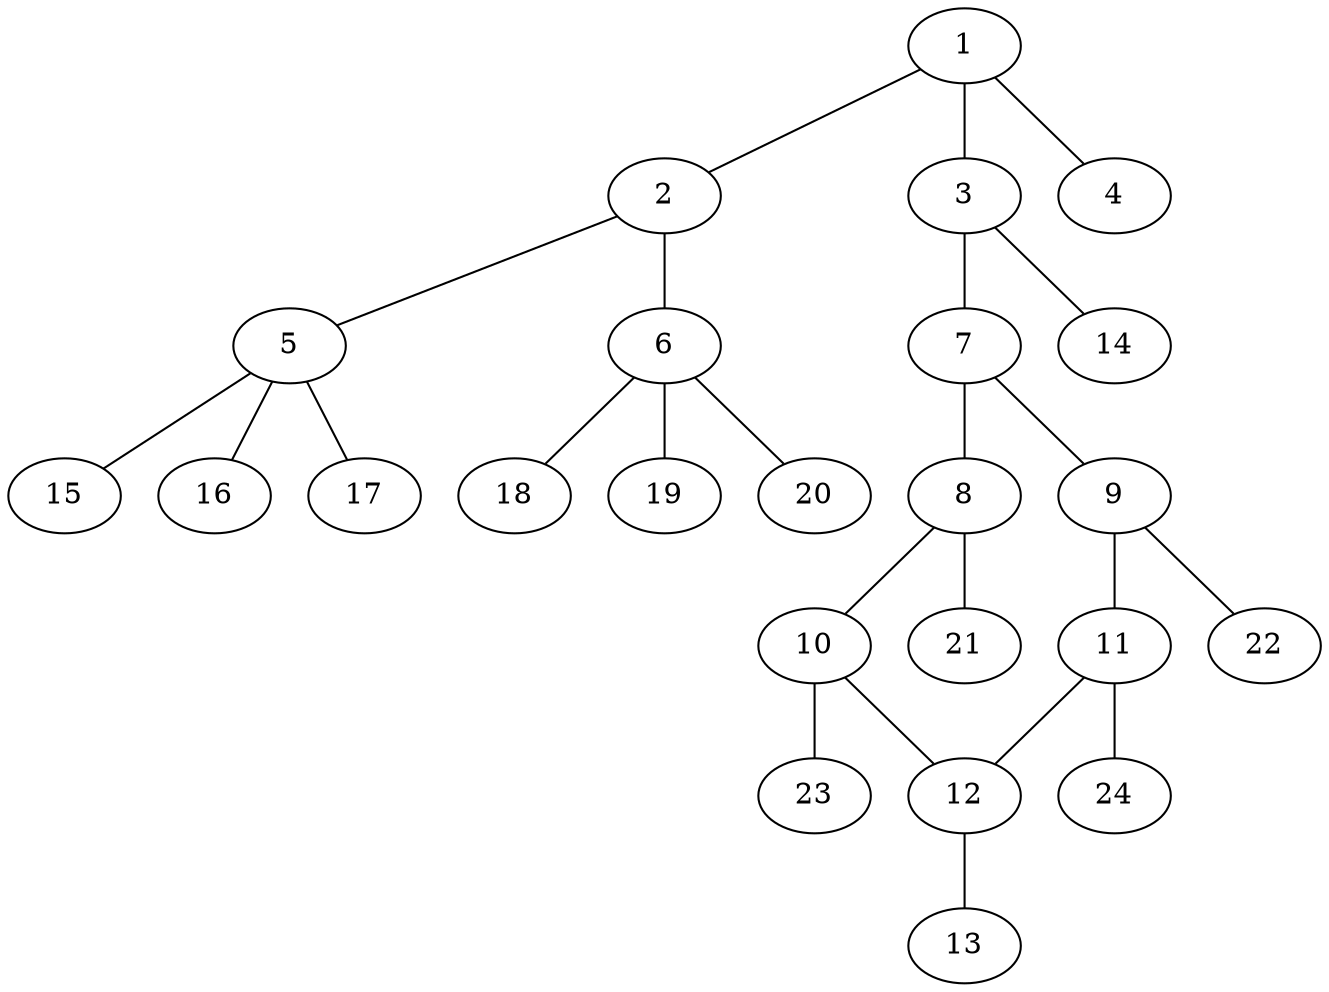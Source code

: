 graph molecule_3538 {
	1	 [chem=C];
	2	 [chem=N];
	1 -- 2	 [valence=1];
	3	 [chem=N];
	1 -- 3	 [valence=1];
	4	 [chem=O];
	1 -- 4	 [valence=2];
	5	 [chem=C];
	2 -- 5	 [valence=1];
	6	 [chem=C];
	2 -- 6	 [valence=1];
	7	 [chem=C];
	3 -- 7	 [valence=1];
	14	 [chem=H];
	3 -- 14	 [valence=1];
	15	 [chem=H];
	5 -- 15	 [valence=1];
	16	 [chem=H];
	5 -- 16	 [valence=1];
	17	 [chem=H];
	5 -- 17	 [valence=1];
	18	 [chem=H];
	6 -- 18	 [valence=1];
	19	 [chem=H];
	6 -- 19	 [valence=1];
	20	 [chem=H];
	6 -- 20	 [valence=1];
	8	 [chem=C];
	7 -- 8	 [valence=1];
	9	 [chem=C];
	7 -- 9	 [valence=2];
	10	 [chem=C];
	8 -- 10	 [valence=2];
	21	 [chem=H];
	8 -- 21	 [valence=1];
	11	 [chem=C];
	9 -- 11	 [valence=1];
	22	 [chem=H];
	9 -- 22	 [valence=1];
	12	 [chem=C];
	10 -- 12	 [valence=1];
	23	 [chem=H];
	10 -- 23	 [valence=1];
	11 -- 12	 [valence=2];
	24	 [chem=H];
	11 -- 24	 [valence=1];
	13	 [chem=Cl];
	12 -- 13	 [valence=1];
}
